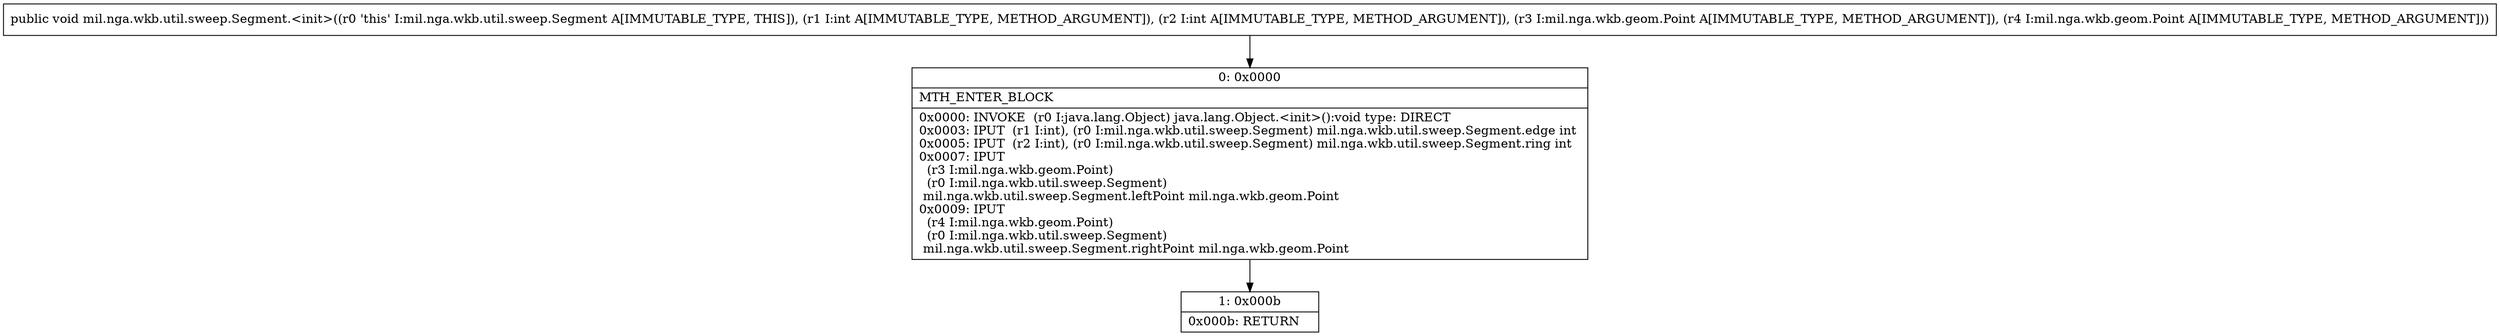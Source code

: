 digraph "CFG formil.nga.wkb.util.sweep.Segment.\<init\>(IILmil\/nga\/wkb\/geom\/Point;Lmil\/nga\/wkb\/geom\/Point;)V" {
Node_0 [shape=record,label="{0\:\ 0x0000|MTH_ENTER_BLOCK\l|0x0000: INVOKE  (r0 I:java.lang.Object) java.lang.Object.\<init\>():void type: DIRECT \l0x0003: IPUT  (r1 I:int), (r0 I:mil.nga.wkb.util.sweep.Segment) mil.nga.wkb.util.sweep.Segment.edge int \l0x0005: IPUT  (r2 I:int), (r0 I:mil.nga.wkb.util.sweep.Segment) mil.nga.wkb.util.sweep.Segment.ring int \l0x0007: IPUT  \l  (r3 I:mil.nga.wkb.geom.Point)\l  (r0 I:mil.nga.wkb.util.sweep.Segment)\l mil.nga.wkb.util.sweep.Segment.leftPoint mil.nga.wkb.geom.Point \l0x0009: IPUT  \l  (r4 I:mil.nga.wkb.geom.Point)\l  (r0 I:mil.nga.wkb.util.sweep.Segment)\l mil.nga.wkb.util.sweep.Segment.rightPoint mil.nga.wkb.geom.Point \l}"];
Node_1 [shape=record,label="{1\:\ 0x000b|0x000b: RETURN   \l}"];
MethodNode[shape=record,label="{public void mil.nga.wkb.util.sweep.Segment.\<init\>((r0 'this' I:mil.nga.wkb.util.sweep.Segment A[IMMUTABLE_TYPE, THIS]), (r1 I:int A[IMMUTABLE_TYPE, METHOD_ARGUMENT]), (r2 I:int A[IMMUTABLE_TYPE, METHOD_ARGUMENT]), (r3 I:mil.nga.wkb.geom.Point A[IMMUTABLE_TYPE, METHOD_ARGUMENT]), (r4 I:mil.nga.wkb.geom.Point A[IMMUTABLE_TYPE, METHOD_ARGUMENT])) }"];
MethodNode -> Node_0;
Node_0 -> Node_1;
}

